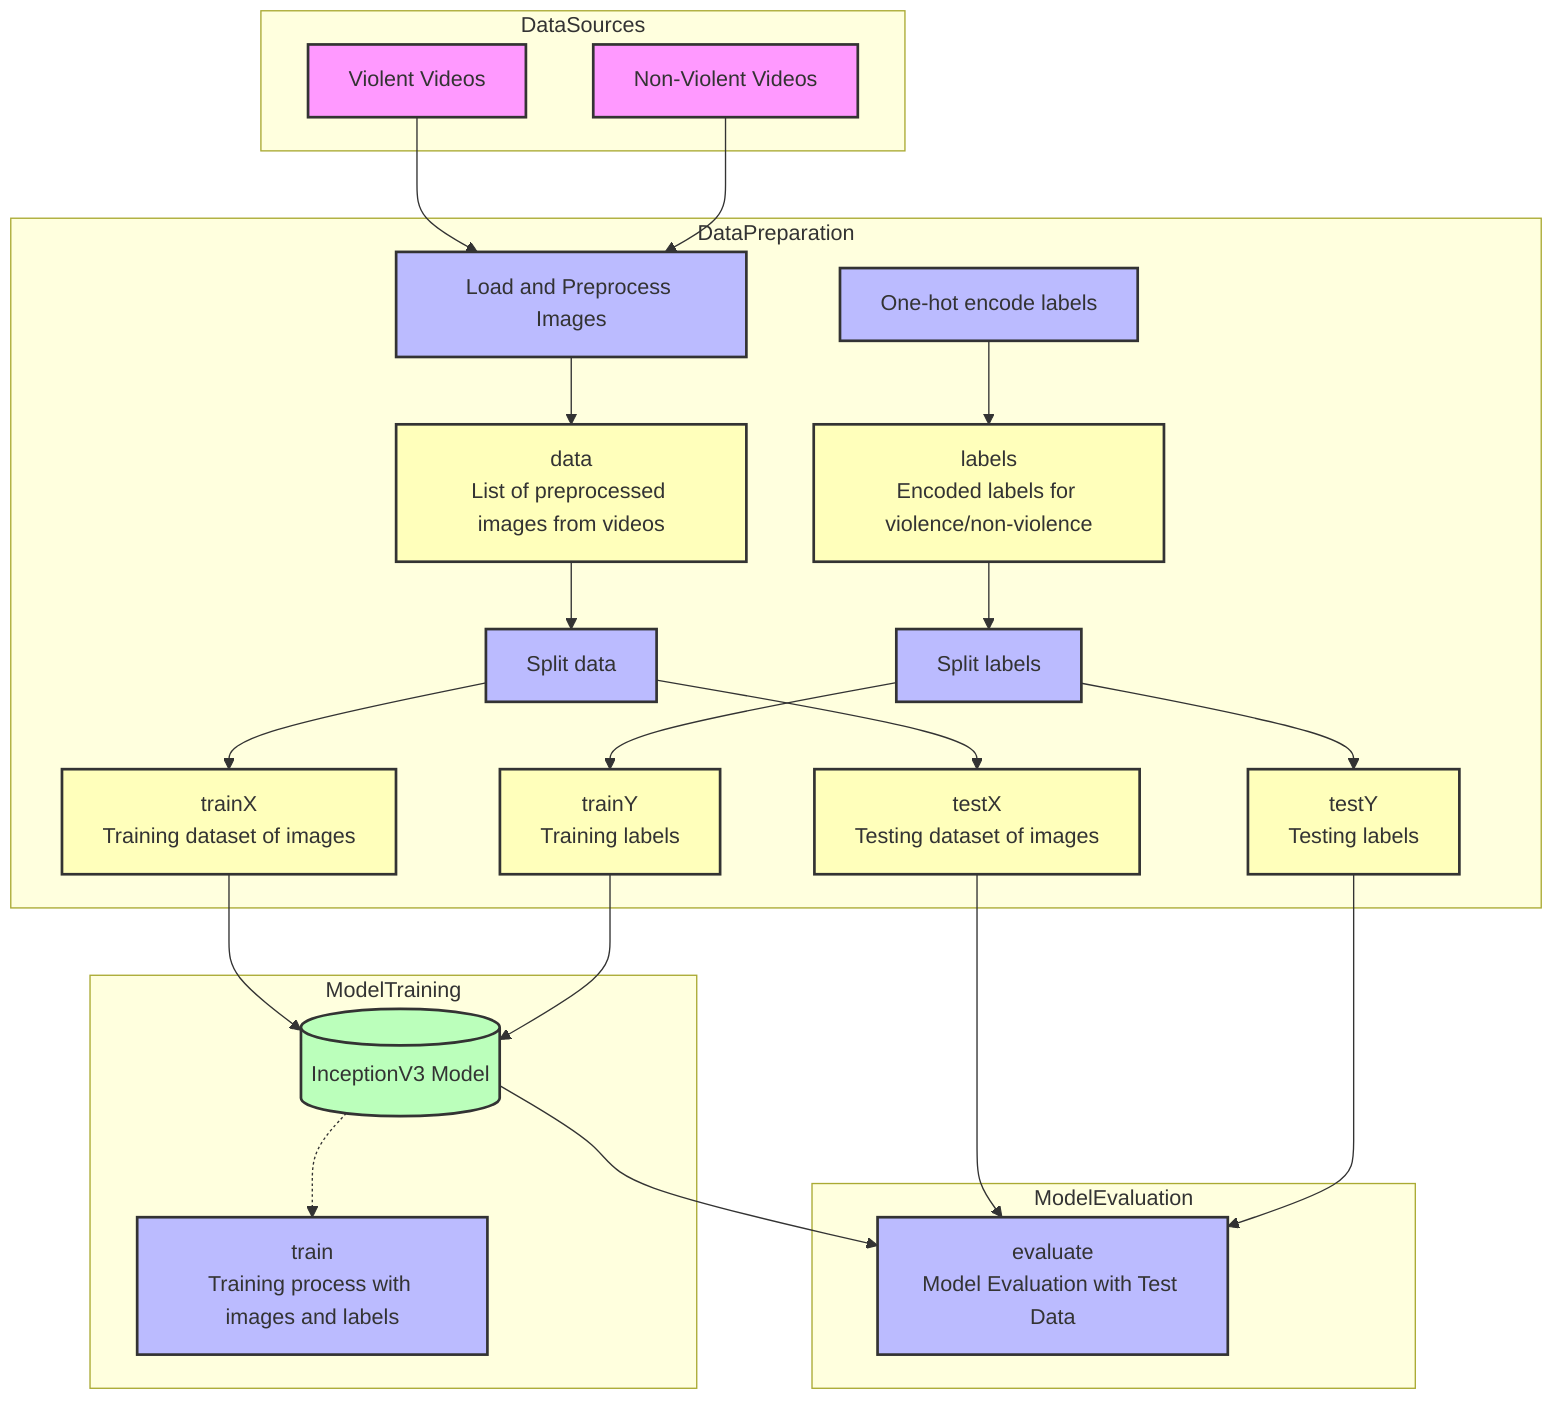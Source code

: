 flowchart TD
    subgraph DataSources
        A[Violent Videos]:::dataSource
        B[Non-Violent Videos]:::dataSource
    end
    
    subgraph DataPreparation
        A --> C[Load and Preprocess Images]:::process
        B --> C
        C --> D[data\nList of preprocessed images from videos]:::data
        D --> E[Split data]:::process
        E --> F[trainX\nTraining dataset of images]:::data
        E --> G[testX\nTesting dataset of images]:::data
        
        H[One-hot encode labels]:::process
        H --> I[labels\nEncoded labels for violence/non-violence]:::data
        I --> J[Split labels]:::process
        J --> K[trainY\nTraining labels]:::data
        J --> L[testY\nTesting labels]:::data
    end

    subgraph ModelTraining
        M[(InceptionV3 Model)]:::model
        F --> M
        K --> M
        N[train\nTraining process with images and labels]:::process
        M -.-> N
    end

    subgraph ModelEvaluation
        G --> O[evaluate\nModel Evaluation with Test Data]:::process
        L --> O
        M --> O
    end
    
    classDef dataSource fill:#f9f,stroke:#333,stroke-width:2px;
    classDef process fill:#bbf,stroke:#333,stroke-width:2px;
    classDef data fill:#ffb,stroke:#333,stroke-width:2px;
    classDef model fill:#bfb,stroke:#333,stroke-width:2px;